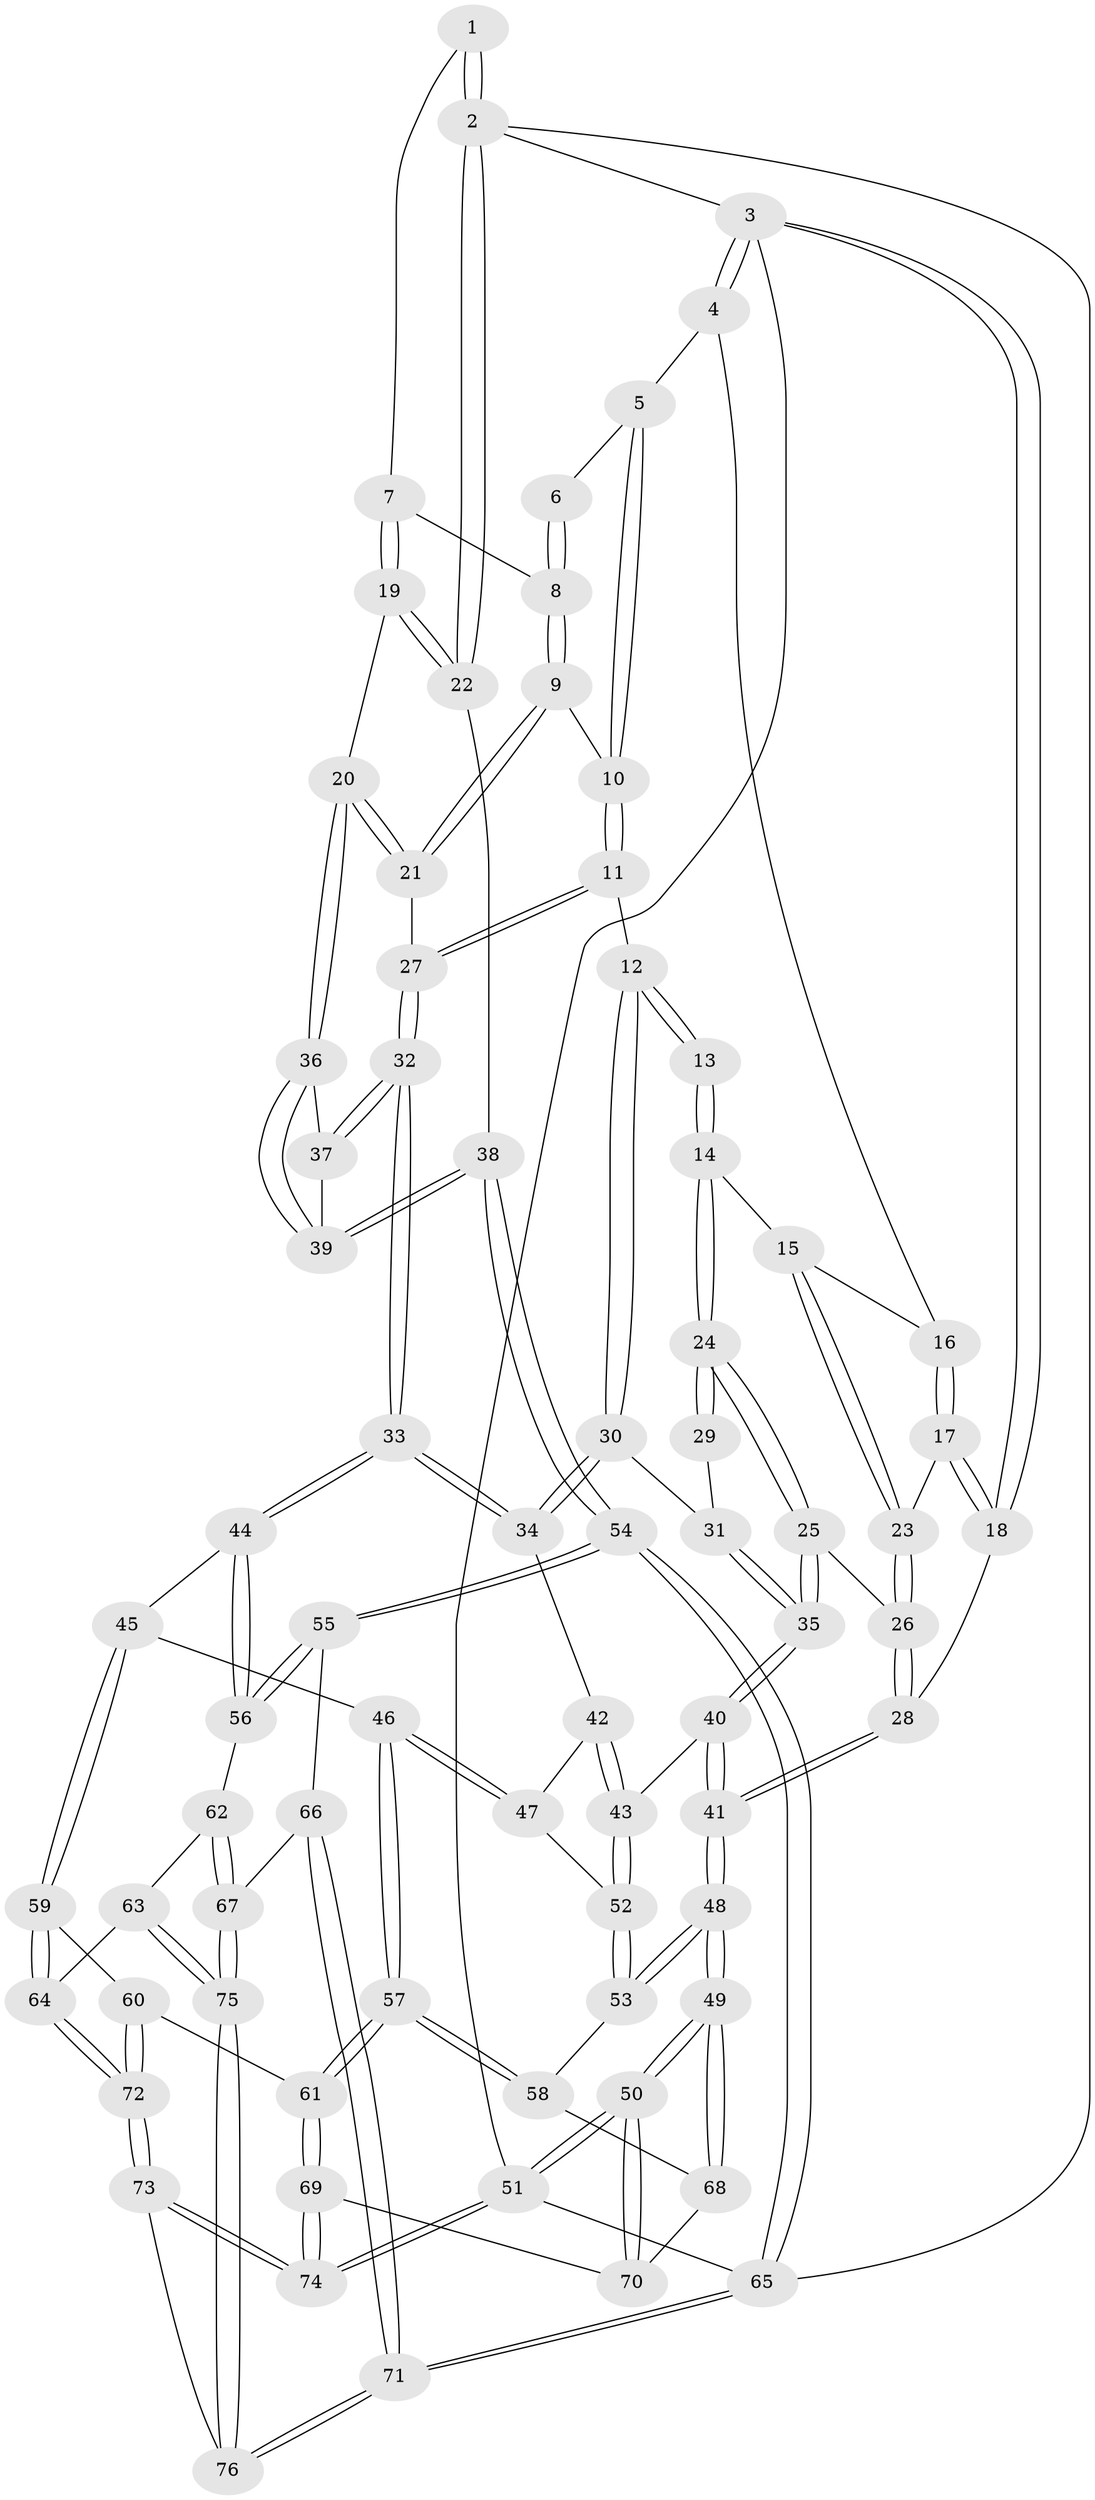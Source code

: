 // Generated by graph-tools (version 1.1) at 2025/01/03/09/25 05:01:38]
// undirected, 76 vertices, 187 edges
graph export_dot {
graph [start="1"]
  node [color=gray90,style=filled];
  1 [pos="+0.7414666385446728+0"];
  2 [pos="+1+0"];
  3 [pos="+0+0"];
  4 [pos="+0.3301673411545293+0"];
  5 [pos="+0.6076676867301033+0"];
  6 [pos="+0.6473074184723459+0"];
  7 [pos="+0.8434088967098062+0.13483337201713505"];
  8 [pos="+0.7883839286975385+0.14834363720666352"];
  9 [pos="+0.7023753599688164+0.17686968610591614"];
  10 [pos="+0.6555281313085752+0.1676787430199482"];
  11 [pos="+0.5725160283630694+0.24984668846501712"];
  12 [pos="+0.4545476557549565+0.23879288551429825"];
  13 [pos="+0.431737217120468+0.22192650172286899"];
  14 [pos="+0.34646155735607653+0.04991779660237695"];
  15 [pos="+0.33583439558198974+0.01511293446057974"];
  16 [pos="+0.33230103015108503+0"];
  17 [pos="+0.08849308335271568+0.1750765385927403"];
  18 [pos="+0+0"];
  19 [pos="+1+0.22125792494266075"];
  20 [pos="+0.8225627981629096+0.35227019708564183"];
  21 [pos="+0.8203818352443643+0.35026549700039666"];
  22 [pos="+1+0.20198638830868085"];
  23 [pos="+0.1412900897244794+0.2176463474225583"];
  24 [pos="+0.1841683208527454+0.3418440618641753"];
  25 [pos="+0.1733627278297512+0.3499168531683359"];
  26 [pos="+0.1699547981624964+0.34604984476284445"];
  27 [pos="+0.5853718359499819+0.27707076353575255"];
  28 [pos="+0+0.21907432345121688"];
  29 [pos="+0.37296018557415905+0.26069015863236134"];
  30 [pos="+0.42522887377177754+0.4253000355686213"];
  31 [pos="+0.3285478894312852+0.3817036515011321"];
  32 [pos="+0.6457880557449414+0.5582681452621809"];
  33 [pos="+0.6169499775278157+0.6033044338585625"];
  34 [pos="+0.43126589182461783+0.45372354574253454"];
  35 [pos="+0.17793773853516417+0.38799852216455627"];
  36 [pos="+0.8204575585619983+0.3577115208196369"];
  37 [pos="+0.7277085115902957+0.5058478268547992"];
  38 [pos="+1+0.599880923763168"];
  39 [pos="+1+0.5618447266250405"];
  40 [pos="+0.16071430611149634+0.5193013459894404"];
  41 [pos="+0+0.49849670496591636"];
  42 [pos="+0.38400353582191565+0.47182450778447954"];
  43 [pos="+0.16376596203255803+0.5236538726939021"];
  44 [pos="+0.6162641561345868+0.6092037250258207"];
  45 [pos="+0.5630959550337765+0.6360877610412218"];
  46 [pos="+0.5345600039233644+0.6473683031001145"];
  47 [pos="+0.35831640504713674+0.5822939067318789"];
  48 [pos="+0+0.8315182572592457"];
  49 [pos="+0+0.9991991594049994"];
  50 [pos="+0+1"];
  51 [pos="+0+1"];
  52 [pos="+0.17614815628087852+0.5673485646271115"];
  53 [pos="+0.1794697676055374+0.6186163967445925"];
  54 [pos="+1+0.7696616469001734"];
  55 [pos="+0.8669029188838503+0.771462417617111"];
  56 [pos="+0.6638547854620754+0.6786728318803796"];
  57 [pos="+0.3176210118473861+0.7902731983359741"];
  58 [pos="+0.22889103291637025+0.7494060167520439"];
  59 [pos="+0.5020250909685223+0.8431745905359117"];
  60 [pos="+0.32502498422889864+0.8071056232685694"];
  61 [pos="+0.32273458601357846+0.8046821011103356"];
  62 [pos="+0.648483293471655+0.7623870906349772"];
  63 [pos="+0.5744956189138535+0.9039971139490548"];
  64 [pos="+0.5226338277664738+0.9046778424511895"];
  65 [pos="+1+1"];
  66 [pos="+0.8187075661904482+0.8727505055770632"];
  67 [pos="+0.7306023980643612+0.9776337645363191"];
  68 [pos="+0.14187274649193993+0.8202795691797915"];
  69 [pos="+0.23808358979920896+1"];
  70 [pos="+0.16910951572254898+0.9335630701135386"];
  71 [pos="+1+1"];
  72 [pos="+0.4307561154273581+0.9376741059858373"];
  73 [pos="+0.428945271791294+1"];
  74 [pos="+0.23344848983833746+1"];
  75 [pos="+0.6876654886498605+1"];
  76 [pos="+0.6935376073509476+1"];
  1 -- 2;
  1 -- 2;
  1 -- 7;
  2 -- 3;
  2 -- 22;
  2 -- 22;
  2 -- 65;
  3 -- 4;
  3 -- 4;
  3 -- 18;
  3 -- 18;
  3 -- 51;
  4 -- 5;
  4 -- 16;
  5 -- 6;
  5 -- 10;
  5 -- 10;
  6 -- 8;
  6 -- 8;
  7 -- 8;
  7 -- 19;
  7 -- 19;
  8 -- 9;
  8 -- 9;
  9 -- 10;
  9 -- 21;
  9 -- 21;
  10 -- 11;
  10 -- 11;
  11 -- 12;
  11 -- 27;
  11 -- 27;
  12 -- 13;
  12 -- 13;
  12 -- 30;
  12 -- 30;
  13 -- 14;
  13 -- 14;
  14 -- 15;
  14 -- 24;
  14 -- 24;
  15 -- 16;
  15 -- 23;
  15 -- 23;
  16 -- 17;
  16 -- 17;
  17 -- 18;
  17 -- 18;
  17 -- 23;
  18 -- 28;
  19 -- 20;
  19 -- 22;
  19 -- 22;
  20 -- 21;
  20 -- 21;
  20 -- 36;
  20 -- 36;
  21 -- 27;
  22 -- 38;
  23 -- 26;
  23 -- 26;
  24 -- 25;
  24 -- 25;
  24 -- 29;
  24 -- 29;
  25 -- 26;
  25 -- 35;
  25 -- 35;
  26 -- 28;
  26 -- 28;
  27 -- 32;
  27 -- 32;
  28 -- 41;
  28 -- 41;
  29 -- 31;
  30 -- 31;
  30 -- 34;
  30 -- 34;
  31 -- 35;
  31 -- 35;
  32 -- 33;
  32 -- 33;
  32 -- 37;
  32 -- 37;
  33 -- 34;
  33 -- 34;
  33 -- 44;
  33 -- 44;
  34 -- 42;
  35 -- 40;
  35 -- 40;
  36 -- 37;
  36 -- 39;
  36 -- 39;
  37 -- 39;
  38 -- 39;
  38 -- 39;
  38 -- 54;
  38 -- 54;
  40 -- 41;
  40 -- 41;
  40 -- 43;
  41 -- 48;
  41 -- 48;
  42 -- 43;
  42 -- 43;
  42 -- 47;
  43 -- 52;
  43 -- 52;
  44 -- 45;
  44 -- 56;
  44 -- 56;
  45 -- 46;
  45 -- 59;
  45 -- 59;
  46 -- 47;
  46 -- 47;
  46 -- 57;
  46 -- 57;
  47 -- 52;
  48 -- 49;
  48 -- 49;
  48 -- 53;
  48 -- 53;
  49 -- 50;
  49 -- 50;
  49 -- 68;
  49 -- 68;
  50 -- 51;
  50 -- 51;
  50 -- 70;
  50 -- 70;
  51 -- 74;
  51 -- 74;
  51 -- 65;
  52 -- 53;
  52 -- 53;
  53 -- 58;
  54 -- 55;
  54 -- 55;
  54 -- 65;
  54 -- 65;
  55 -- 56;
  55 -- 56;
  55 -- 66;
  56 -- 62;
  57 -- 58;
  57 -- 58;
  57 -- 61;
  57 -- 61;
  58 -- 68;
  59 -- 60;
  59 -- 64;
  59 -- 64;
  60 -- 61;
  60 -- 72;
  60 -- 72;
  61 -- 69;
  61 -- 69;
  62 -- 63;
  62 -- 67;
  62 -- 67;
  63 -- 64;
  63 -- 75;
  63 -- 75;
  64 -- 72;
  64 -- 72;
  65 -- 71;
  65 -- 71;
  66 -- 67;
  66 -- 71;
  66 -- 71;
  67 -- 75;
  67 -- 75;
  68 -- 70;
  69 -- 70;
  69 -- 74;
  69 -- 74;
  71 -- 76;
  71 -- 76;
  72 -- 73;
  72 -- 73;
  73 -- 74;
  73 -- 74;
  73 -- 76;
  75 -- 76;
  75 -- 76;
}
